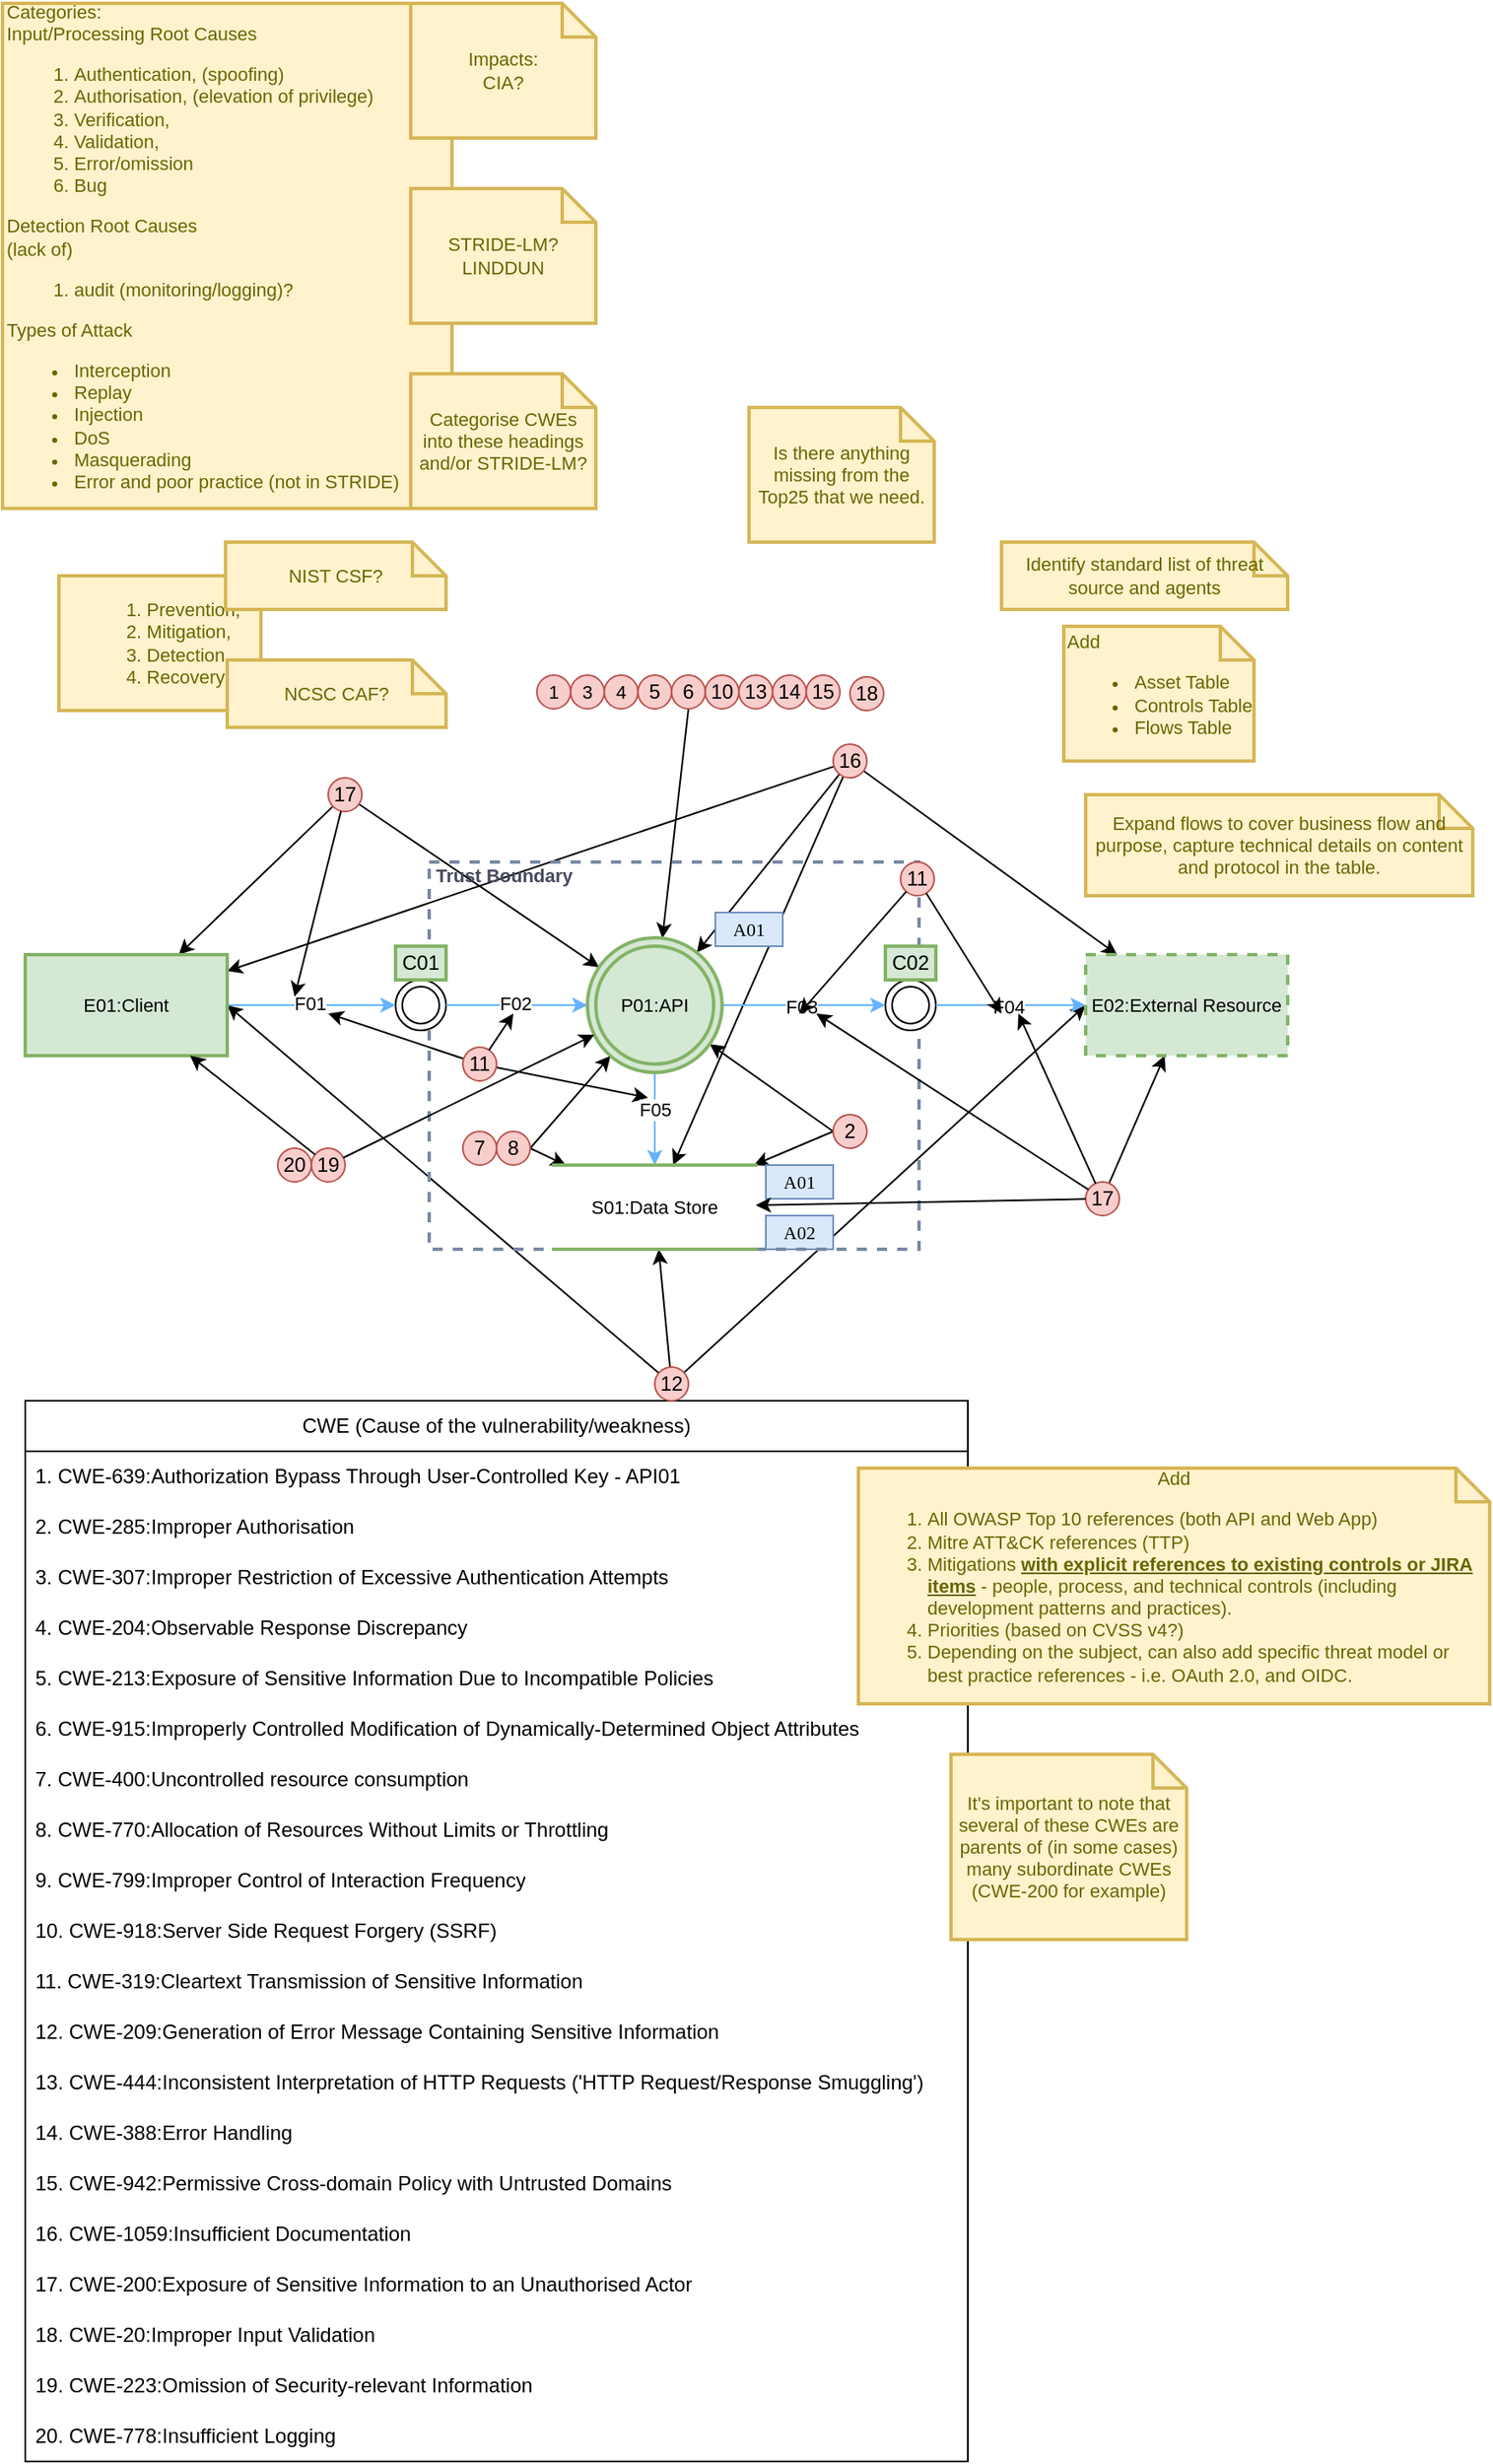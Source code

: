 <mxfile version="22.1.2" type="device">
  <diagram name="Page-1" id="dkiBNy_VU2p00hY21MyY">
    <mxGraphModel dx="989" dy="1795" grid="1" gridSize="10" guides="1" tooltips="1" connect="1" arrows="1" fold="1" page="1" pageScale="1" pageWidth="827" pageHeight="1169" math="0" shadow="0">
      <root>
        <mxCell id="0" />
        <mxCell id="1" style="" parent="0" />
        <mxCell id="ET-E_L0radJHumGL9apl-12" style="edgeStyle=orthogonalEdgeStyle;rounded=0;orthogonalLoop=1;jettySize=auto;html=1;exitX=0.5;exitY=1;exitDx=0;exitDy=0;labelBackgroundColor=none;strokeColor=#788AA3;fontColor=default;fontSize=11;" parent="1" source="ET-E_L0radJHumGL9apl-10" target="ET-E_L0radJHumGL9apl-10" edge="1">
          <mxGeometry relative="1" as="geometry" />
        </mxCell>
        <mxCell id="yTmzzn22rcDXvcjyOprt-15" value="CWE (Cause of the vulnerability/weakness)" style="swimlane;fontStyle=0;childLayout=stackLayout;horizontal=1;startSize=30;horizontalStack=0;resizeParent=1;resizeParentMax=0;resizeLast=0;collapsible=1;marginBottom=0;whiteSpace=wrap;html=1;rounded=0;" vertex="1" parent="1">
          <mxGeometry x="40" y="570" width="560" height="630" as="geometry">
            <mxRectangle x="40" y="570" width="170" height="30" as="alternateBounds" />
          </mxGeometry>
        </mxCell>
        <mxCell id="yTmzzn22rcDXvcjyOprt-16" value="1. CWE-639:Authorization Bypass Through User-Controlled Key - API01" style="text;strokeColor=none;fillColor=none;align=left;verticalAlign=middle;spacingLeft=4;spacingRight=4;overflow=hidden;points=[[0,0.5],[1,0.5]];portConstraint=eastwest;rotatable=0;whiteSpace=wrap;html=1;rounded=0;" vertex="1" parent="yTmzzn22rcDXvcjyOprt-15">
          <mxGeometry y="30" width="560" height="30" as="geometry" />
        </mxCell>
        <mxCell id="yTmzzn22rcDXvcjyOprt-17" value="2. CWE-285:Improper Authorisation" style="text;strokeColor=none;fillColor=none;align=left;verticalAlign=middle;spacingLeft=4;spacingRight=4;overflow=hidden;points=[[0,0.5],[1,0.5]];portConstraint=eastwest;rotatable=0;whiteSpace=wrap;html=1;rounded=0;" vertex="1" parent="yTmzzn22rcDXvcjyOprt-15">
          <mxGeometry y="60" width="560" height="30" as="geometry" />
        </mxCell>
        <mxCell id="yTmzzn22rcDXvcjyOprt-18" value="3. CWE-307:Improper Restriction of Excessive Authentication Attempts" style="text;strokeColor=none;fillColor=none;align=left;verticalAlign=middle;spacingLeft=4;spacingRight=4;overflow=hidden;points=[[0,0.5],[1,0.5]];portConstraint=eastwest;rotatable=0;whiteSpace=wrap;html=1;rounded=0;" vertex="1" parent="yTmzzn22rcDXvcjyOprt-15">
          <mxGeometry y="90" width="560" height="30" as="geometry" />
        </mxCell>
        <mxCell id="yTmzzn22rcDXvcjyOprt-38" value="4. CWE-204:Observable Response Discrepancy" style="text;strokeColor=none;fillColor=none;align=left;verticalAlign=middle;spacingLeft=4;spacingRight=4;overflow=hidden;points=[[0,0.5],[1,0.5]];portConstraint=eastwest;rotatable=0;whiteSpace=wrap;html=1;rounded=0;" vertex="1" parent="yTmzzn22rcDXvcjyOprt-15">
          <mxGeometry y="120" width="560" height="30" as="geometry" />
        </mxCell>
        <mxCell id="yTmzzn22rcDXvcjyOprt-48" value="5. CWE-213:Exposure of Sensitive Information Due to Incompatible Policies" style="text;strokeColor=none;fillColor=none;align=left;verticalAlign=middle;spacingLeft=4;spacingRight=4;overflow=hidden;points=[[0,0.5],[1,0.5]];portConstraint=eastwest;rotatable=0;whiteSpace=wrap;html=1;rounded=0;" vertex="1" parent="yTmzzn22rcDXvcjyOprt-15">
          <mxGeometry y="150" width="560" height="30" as="geometry" />
        </mxCell>
        <mxCell id="yTmzzn22rcDXvcjyOprt-49" value="6. CWE-915:Improperly Controlled Modification of Dynamically-Determined Object Attributes" style="text;strokeColor=none;fillColor=none;align=left;verticalAlign=middle;spacingLeft=4;spacingRight=4;overflow=hidden;points=[[0,0.5],[1,0.5]];portConstraint=eastwest;rotatable=0;whiteSpace=wrap;html=1;rounded=0;" vertex="1" parent="yTmzzn22rcDXvcjyOprt-15">
          <mxGeometry y="180" width="560" height="30" as="geometry" />
        </mxCell>
        <mxCell id="yTmzzn22rcDXvcjyOprt-56" value="7. CWE-400:Uncontrolled resource consumption" style="text;strokeColor=none;fillColor=none;align=left;verticalAlign=middle;spacingLeft=4;spacingRight=4;overflow=hidden;points=[[0,0.5],[1,0.5]];portConstraint=eastwest;rotatable=0;whiteSpace=wrap;html=1;rounded=0;" vertex="1" parent="yTmzzn22rcDXvcjyOprt-15">
          <mxGeometry y="210" width="560" height="30" as="geometry" />
        </mxCell>
        <mxCell id="yTmzzn22rcDXvcjyOprt-58" value="8. CWE-770:Allocation of Resources Without Limits or Throttling" style="text;strokeColor=none;fillColor=none;align=left;verticalAlign=middle;spacingLeft=4;spacingRight=4;overflow=hidden;points=[[0,0.5],[1,0.5]];portConstraint=eastwest;rotatable=0;whiteSpace=wrap;html=1;rounded=0;" vertex="1" parent="yTmzzn22rcDXvcjyOprt-15">
          <mxGeometry y="240" width="560" height="30" as="geometry" />
        </mxCell>
        <mxCell id="yTmzzn22rcDXvcjyOprt-62" value="9. CWE-799:Improper Control of Interaction Frequency" style="text;strokeColor=none;fillColor=none;align=left;verticalAlign=middle;spacingLeft=4;spacingRight=4;overflow=hidden;points=[[0,0.5],[1,0.5]];portConstraint=eastwest;rotatable=0;whiteSpace=wrap;html=1;rounded=0;" vertex="1" parent="yTmzzn22rcDXvcjyOprt-15">
          <mxGeometry y="270" width="560" height="30" as="geometry" />
        </mxCell>
        <mxCell id="yTmzzn22rcDXvcjyOprt-77" value="10. CWE-918:Server Side Request Forgery (SSRF)" style="text;strokeColor=none;fillColor=none;align=left;verticalAlign=middle;spacingLeft=4;spacingRight=4;overflow=hidden;points=[[0,0.5],[1,0.5]];portConstraint=eastwest;rotatable=0;whiteSpace=wrap;html=1;rounded=0;" vertex="1" parent="yTmzzn22rcDXvcjyOprt-15">
          <mxGeometry y="300" width="560" height="30" as="geometry" />
        </mxCell>
        <mxCell id="yTmzzn22rcDXvcjyOprt-91" value="11. CWE-319:Cleartext Transmission of Sensitive Information" style="text;strokeColor=none;fillColor=none;align=left;verticalAlign=middle;spacingLeft=4;spacingRight=4;overflow=hidden;points=[[0,0.5],[1,0.5]];portConstraint=eastwest;rotatable=0;whiteSpace=wrap;html=1;rounded=0;" vertex="1" parent="yTmzzn22rcDXvcjyOprt-15">
          <mxGeometry y="330" width="560" height="30" as="geometry" />
        </mxCell>
        <mxCell id="yTmzzn22rcDXvcjyOprt-94" value="12. CWE-209:Generation of Error Message Containing Sensitive Information" style="text;strokeColor=none;fillColor=none;align=left;verticalAlign=middle;spacingLeft=4;spacingRight=4;overflow=hidden;points=[[0,0.5],[1,0.5]];portConstraint=eastwest;rotatable=0;whiteSpace=wrap;html=1;rounded=0;" vertex="1" parent="yTmzzn22rcDXvcjyOprt-15">
          <mxGeometry y="360" width="560" height="30" as="geometry" />
        </mxCell>
        <mxCell id="yTmzzn22rcDXvcjyOprt-101" value="13. CWE-444:Inconsistent Interpretation of HTTP Requests (&#39;HTTP Request/Response Smuggling&#39;)" style="text;strokeColor=none;fillColor=none;align=left;verticalAlign=middle;spacingLeft=4;spacingRight=4;overflow=hidden;points=[[0,0.5],[1,0.5]];portConstraint=eastwest;rotatable=0;whiteSpace=wrap;html=1;rounded=0;" vertex="1" parent="yTmzzn22rcDXvcjyOprt-15">
          <mxGeometry y="390" width="560" height="30" as="geometry" />
        </mxCell>
        <mxCell id="yTmzzn22rcDXvcjyOprt-103" value="14. CWE-388:Error Handling" style="text;strokeColor=none;fillColor=none;align=left;verticalAlign=middle;spacingLeft=4;spacingRight=4;overflow=hidden;points=[[0,0.5],[1,0.5]];portConstraint=eastwest;rotatable=0;whiteSpace=wrap;html=1;rounded=0;" vertex="1" parent="yTmzzn22rcDXvcjyOprt-15">
          <mxGeometry y="420" width="560" height="30" as="geometry" />
        </mxCell>
        <mxCell id="yTmzzn22rcDXvcjyOprt-104" value="15. CWE-942:Permissive Cross-domain Policy with Untrusted Domains" style="text;strokeColor=none;fillColor=none;align=left;verticalAlign=middle;spacingLeft=4;spacingRight=4;overflow=hidden;points=[[0,0.5],[1,0.5]];portConstraint=eastwest;rotatable=0;whiteSpace=wrap;html=1;rounded=0;" vertex="1" parent="yTmzzn22rcDXvcjyOprt-15">
          <mxGeometry y="450" width="560" height="30" as="geometry" />
        </mxCell>
        <mxCell id="yTmzzn22rcDXvcjyOprt-107" value="16. CWE-1059:Insufficient Documentation" style="text;strokeColor=none;fillColor=none;align=left;verticalAlign=middle;spacingLeft=4;spacingRight=4;overflow=hidden;points=[[0,0.5],[1,0.5]];portConstraint=eastwest;rotatable=0;whiteSpace=wrap;html=1;rounded=0;" vertex="1" parent="yTmzzn22rcDXvcjyOprt-15">
          <mxGeometry y="480" width="560" height="30" as="geometry" />
        </mxCell>
        <mxCell id="yTmzzn22rcDXvcjyOprt-120" value="17. CWE-200:Exposure of Sensitive Information to an Unauthorised Actor" style="text;strokeColor=none;fillColor=none;align=left;verticalAlign=middle;spacingLeft=4;spacingRight=4;overflow=hidden;points=[[0,0.5],[1,0.5]];portConstraint=eastwest;rotatable=0;whiteSpace=wrap;html=1;rounded=0;" vertex="1" parent="yTmzzn22rcDXvcjyOprt-15">
          <mxGeometry y="510" width="560" height="30" as="geometry" />
        </mxCell>
        <mxCell id="yTmzzn22rcDXvcjyOprt-153" value="18. CWE-20:Improper Input Validation" style="text;strokeColor=none;fillColor=none;align=left;verticalAlign=middle;spacingLeft=4;spacingRight=4;overflow=hidden;points=[[0,0.5],[1,0.5]];portConstraint=eastwest;rotatable=0;whiteSpace=wrap;html=1;rounded=0;" vertex="1" parent="yTmzzn22rcDXvcjyOprt-15">
          <mxGeometry y="540" width="560" height="30" as="geometry" />
        </mxCell>
        <mxCell id="yTmzzn22rcDXvcjyOprt-155" value="19. CWE-223:Omission of Security-relevant Information" style="text;strokeColor=none;fillColor=none;align=left;verticalAlign=middle;spacingLeft=4;spacingRight=4;overflow=hidden;points=[[0,0.5],[1,0.5]];portConstraint=eastwest;rotatable=0;whiteSpace=wrap;html=1;rounded=0;" vertex="1" parent="yTmzzn22rcDXvcjyOprt-15">
          <mxGeometry y="570" width="560" height="30" as="geometry" />
        </mxCell>
        <mxCell id="yTmzzn22rcDXvcjyOprt-157" value="20. CWE-778:Insufficient Logging" style="text;strokeColor=none;fillColor=none;align=left;verticalAlign=middle;spacingLeft=4;spacingRight=4;overflow=hidden;points=[[0,0.5],[1,0.5]];portConstraint=eastwest;rotatable=0;whiteSpace=wrap;html=1;rounded=0;" vertex="1" parent="yTmzzn22rcDXvcjyOprt-15">
          <mxGeometry y="600" width="560" height="30" as="geometry" />
        </mxCell>
        <mxCell id="yTmzzn22rcDXvcjyOprt-44" value="Categories:&lt;br style=&quot;font-size: 11px;&quot;&gt;&lt;span style=&quot;background-color: initial; font-size: 11px;&quot;&gt;Input/Processing Root Causes&lt;/span&gt;&lt;br style=&quot;font-size: 11px;&quot;&gt;&lt;ol style=&quot;font-size: 11px;&quot;&gt;&lt;li style=&quot;font-size: 11px;&quot;&gt;Authentication, (spoofing)&lt;/li&gt;&lt;li style=&quot;font-size: 11px;&quot;&gt;Authorisation, (elevation of privilege)&lt;/li&gt;&lt;li style=&quot;font-size: 11px;&quot;&gt;Verification,&amp;nbsp;&lt;/li&gt;&lt;li style=&quot;font-size: 11px;&quot;&gt;Validation,&lt;/li&gt;&lt;li style=&quot;font-size: 11px;&quot;&gt;Error/omission&lt;/li&gt;&lt;li style=&quot;font-size: 11px;&quot;&gt;Bug&lt;/li&gt;&lt;/ol&gt;&lt;div style=&quot;font-size: 11px;&quot;&gt;Detection Root Causes&amp;nbsp;&lt;/div&gt;(lack of)&lt;ol style=&quot;font-size: 11px;&quot;&gt;&lt;li style=&quot;font-size: 11px;&quot;&gt;audit (monitoring/logging)?&lt;/li&gt;&lt;/ol&gt;&lt;div&gt;Types of Attack&lt;/div&gt;&lt;div style=&quot;font-size: 11px;&quot;&gt;&lt;ul style=&quot;font-size: 11px;&quot;&gt;&lt;li style=&quot;font-size: 11px;&quot;&gt;Interception&lt;/li&gt;&lt;li style=&quot;font-size: 11px;&quot;&gt;Replay&lt;/li&gt;&lt;li style=&quot;font-size: 11px;&quot;&gt;Injection&lt;/li&gt;&lt;li style=&quot;font-size: 11px;&quot;&gt;DoS&lt;/li&gt;&lt;li style=&quot;font-size: 11px;&quot;&gt;Masquerading&lt;/li&gt;&lt;li style=&quot;font-size: 11px;&quot;&gt;Error and poor practice (not in STRIDE)&lt;/li&gt;&lt;/ul&gt;&lt;/div&gt;" style="shape=note;strokeWidth=2;fontSize=11;size=20;whiteSpace=wrap;html=1;fillColor=#fff2cc;strokeColor=#d6b656;fontColor=#666600;align=left;" vertex="1" parent="1">
          <mxGeometry x="26.5" y="-260" width="267" height="300" as="geometry" />
        </mxCell>
        <mxCell id="yTmzzn22rcDXvcjyOprt-45" value="STRIDE-LM?&lt;br style=&quot;font-size: 11px;&quot;&gt;LINDDUN" style="shape=note;strokeWidth=2;fontSize=11;size=20;whiteSpace=wrap;html=1;fillColor=#fff2cc;strokeColor=#d6b656;fontColor=#666600;" vertex="1" parent="1">
          <mxGeometry x="269" y="-150" width="110.0" height="80" as="geometry" />
        </mxCell>
        <mxCell id="yTmzzn22rcDXvcjyOprt-46" value="&lt;div style=&quot;text-align: left; font-size: 11px;&quot;&gt;&lt;ol style=&quot;font-size: 11px;&quot;&gt;&lt;li style=&quot;font-size: 11px;&quot;&gt;&lt;span style=&quot;background-color: initial; font-size: 11px;&quot;&gt;Prevention,&lt;/span&gt;&lt;/li&gt;&lt;li style=&quot;font-size: 11px;&quot;&gt;&lt;span style=&quot;background-color: initial; font-size: 11px;&quot;&gt;Mitigation,&lt;/span&gt;&lt;/li&gt;&lt;li style=&quot;font-size: 11px;&quot;&gt;&lt;span style=&quot;background-color: initial; font-size: 11px;&quot;&gt;Detection,&lt;/span&gt;&lt;/li&gt;&lt;li style=&quot;font-size: 11px;&quot;&gt;&lt;span style=&quot;background-color: initial; font-size: 11px;&quot;&gt;Recovery&lt;/span&gt;&lt;/li&gt;&lt;/ol&gt;&lt;/div&gt;" style="shape=note;strokeWidth=2;fontSize=11;size=20;whiteSpace=wrap;html=1;fillColor=#fff2cc;strokeColor=#d6b656;fontColor=#666600;" vertex="1" parent="1">
          <mxGeometry x="60" y="80" width="120" height="80" as="geometry" />
        </mxCell>
        <mxCell id="yTmzzn22rcDXvcjyOprt-47" value="Impacts:&lt;br style=&quot;font-size: 11px;&quot;&gt;CIA?" style="shape=note;strokeWidth=2;fontSize=11;size=20;whiteSpace=wrap;html=1;fillColor=#fff2cc;strokeColor=#d6b656;fontColor=#666600;" vertex="1" parent="1">
          <mxGeometry x="269" y="-260" width="110.0" height="80" as="geometry" />
        </mxCell>
        <mxCell id="yTmzzn22rcDXvcjyOprt-53" value="" style="orthogonalLoop=1;jettySize=auto;html=1;exitX=0.5;exitY=1;exitDx=0;exitDy=0;" edge="1" parent="1" source="yTmzzn22rcDXvcjyOprt-52" target="ET-E_L0radJHumGL9apl-4">
          <mxGeometry relative="1" as="geometry">
            <mxPoint x="370" y="100" as="sourcePoint" />
            <mxPoint x="412" y="301" as="targetPoint" />
          </mxGeometry>
        </mxCell>
        <mxCell id="yTmzzn22rcDXvcjyOprt-55" value="" style="orthogonalLoop=1;jettySize=auto;html=1;exitX=1;exitY=0.5;exitDx=0;exitDy=0;" edge="1" parent="1" source="yTmzzn22rcDXvcjyOprt-54" target="ET-E_L0radJHumGL9apl-4">
          <mxGeometry relative="1" as="geometry">
            <mxPoint x="91" y="430" as="sourcePoint" />
            <mxPoint x="168" y="680" as="targetPoint" />
          </mxGeometry>
        </mxCell>
        <mxCell id="yTmzzn22rcDXvcjyOprt-57" value="" style="orthogonalLoop=1;jettySize=auto;html=1;exitX=1;exitY=0.5;exitDx=0;exitDy=0;" edge="1" parent="1" source="yTmzzn22rcDXvcjyOprt-54" target="ET-E_L0radJHumGL9apl-10">
          <mxGeometry relative="1" as="geometry">
            <mxPoint x="180" y="480" as="sourcePoint" />
            <mxPoint x="385" y="360" as="targetPoint" />
          </mxGeometry>
        </mxCell>
        <mxCell id="yTmzzn22rcDXvcjyOprt-63" value="" style="orthogonalLoop=1;jettySize=auto;html=1;exitX=0;exitY=0.5;exitDx=0;exitDy=0;" edge="1" parent="1" source="yTmzzn22rcDXvcjyOprt-30" target="ET-E_L0radJHumGL9apl-4">
          <mxGeometry relative="1" as="geometry">
            <mxPoint x="640" y="430" as="sourcePoint" />
            <mxPoint x="418" y="300" as="targetPoint" />
          </mxGeometry>
        </mxCell>
        <mxCell id="yTmzzn22rcDXvcjyOprt-64" value="" style="orthogonalLoop=1;jettySize=auto;html=1;exitX=0;exitY=0.5;exitDx=0;exitDy=0;" edge="1" parent="1" source="yTmzzn22rcDXvcjyOprt-30" target="ET-E_L0radJHumGL9apl-10">
          <mxGeometry relative="1" as="geometry">
            <mxPoint x="640" y="430" as="sourcePoint" />
            <mxPoint x="428" y="310" as="targetPoint" />
          </mxGeometry>
        </mxCell>
        <mxCell id="yTmzzn22rcDXvcjyOprt-83" value="Add&lt;br style=&quot;font-size: 11px;&quot;&gt;&lt;ol style=&quot;font-size: 11px;&quot;&gt;&lt;li style=&quot;text-align: left; font-size: 11px;&quot;&gt;All OWASP Top 10 references (both API and Web App)&lt;/li&gt;&lt;li style=&quot;text-align: left; font-size: 11px;&quot;&gt;Mitre ATT&amp;amp;CK references (TTP)&lt;/li&gt;&lt;li style=&quot;text-align: left; font-size: 11px;&quot;&gt;Mitigations &lt;b style=&quot;font-size: 11px;&quot;&gt;&lt;u style=&quot;font-size: 11px;&quot;&gt;with explicit references to existing controls or JIRA items&lt;/u&gt;&lt;/b&gt;&amp;nbsp;- people, process, and technical controls (including development patterns and practices).&lt;/li&gt;&lt;li style=&quot;text-align: left; font-size: 11px;&quot;&gt;Priorities (based on CVSS v4?)&lt;/li&gt;&lt;li style=&quot;text-align: left; font-size: 11px;&quot;&gt;Depending on the subject, can also add specific threat model or best practice references - i.e. OAuth 2.0, and OIDC.&lt;/li&gt;&lt;/ol&gt;" style="shape=note;strokeWidth=2;fontSize=11;size=20;whiteSpace=wrap;html=1;fillColor=#fff2cc;strokeColor=#d6b656;fontColor=#666600;" vertex="1" parent="1">
          <mxGeometry x="535" y="610" width="375" height="140" as="geometry" />
        </mxCell>
        <mxCell id="yTmzzn22rcDXvcjyOprt-84" value="NIST CSF?" style="shape=note;strokeWidth=2;fontSize=11;size=20;whiteSpace=wrap;html=1;fillColor=#fff2cc;strokeColor=#d6b656;fontColor=#666600;" vertex="1" parent="1">
          <mxGeometry x="159" y="60" width="131" height="40" as="geometry" />
        </mxCell>
        <mxCell id="yTmzzn22rcDXvcjyOprt-85" value="NCSC CAF?" style="shape=note;strokeWidth=2;fontSize=11;size=20;whiteSpace=wrap;html=1;fillColor=#fff2cc;strokeColor=#d6b656;fontColor=#666600;" vertex="1" parent="1">
          <mxGeometry x="160" y="130" width="130" height="40" as="geometry" />
        </mxCell>
        <mxCell id="yTmzzn22rcDXvcjyOprt-87" value="Identify standard list of threat source and agents" style="shape=note;strokeWidth=2;fontSize=11;size=20;whiteSpace=wrap;html=1;fillColor=#fff2cc;strokeColor=#d6b656;fontColor=#666600;" vertex="1" parent="1">
          <mxGeometry x="620" y="60" width="170" height="40" as="geometry" />
        </mxCell>
        <mxCell id="yTmzzn22rcDXvcjyOprt-89" value="" style="orthogonalLoop=1;jettySize=auto;html=1;" edge="1" parent="1" source="yTmzzn22rcDXvcjyOprt-88">
          <mxGeometry relative="1" as="geometry">
            <mxPoint x="410" y="100" as="sourcePoint" />
            <mxPoint x="220" y="340" as="targetPoint" />
          </mxGeometry>
        </mxCell>
        <mxCell id="yTmzzn22rcDXvcjyOprt-92" value="" style="orthogonalLoop=1;jettySize=auto;html=1;" edge="1" parent="1" source="yTmzzn22rcDXvcjyOprt-88">
          <mxGeometry relative="1" as="geometry">
            <mxPoint x="250" y="220" as="sourcePoint" />
            <mxPoint x="410" y="390" as="targetPoint" />
          </mxGeometry>
        </mxCell>
        <mxCell id="yTmzzn22rcDXvcjyOprt-95" value="" style="orthogonalLoop=1;jettySize=auto;html=1;entryX=1;entryY=0.5;entryDx=0;entryDy=0;" edge="1" parent="1" source="yTmzzn22rcDXvcjyOprt-93" target="ET-E_L0radJHumGL9apl-6">
          <mxGeometry relative="1" as="geometry">
            <mxPoint x="225" y="510" as="sourcePoint" />
            <mxPoint x="210" y="340" as="targetPoint" />
          </mxGeometry>
        </mxCell>
        <mxCell id="yTmzzn22rcDXvcjyOprt-97" value="" style="orthogonalLoop=1;jettySize=auto;html=1;entryX=0;entryY=0.5;entryDx=0;entryDy=0;" edge="1" parent="1" source="yTmzzn22rcDXvcjyOprt-93" target="ET-E_L0radJHumGL9apl-7">
          <mxGeometry relative="1" as="geometry">
            <mxPoint x="225" y="510" as="sourcePoint" />
            <mxPoint x="540" y="180" as="targetPoint" />
          </mxGeometry>
        </mxCell>
        <mxCell id="yTmzzn22rcDXvcjyOprt-100" value="" style="orthogonalLoop=1;jettySize=auto;html=1;" edge="1" parent="1" source="yTmzzn22rcDXvcjyOprt-93" target="ET-E_L0radJHumGL9apl-10">
          <mxGeometry relative="1" as="geometry">
            <mxPoint x="232.929" y="412.929" as="sourcePoint" />
            <mxPoint x="180" y="350" as="targetPoint" />
          </mxGeometry>
        </mxCell>
        <mxCell id="yTmzzn22rcDXvcjyOprt-109" value="" style="orthogonalLoop=1;jettySize=auto;html=1;" edge="1" parent="1" source="yTmzzn22rcDXvcjyOprt-108" target="ET-E_L0radJHumGL9apl-4">
          <mxGeometry relative="1" as="geometry">
            <mxPoint x="500" y="240" as="sourcePoint" />
            <mxPoint x="426" y="300" as="targetPoint" />
          </mxGeometry>
        </mxCell>
        <mxCell id="yTmzzn22rcDXvcjyOprt-111" value="" style="orthogonalLoop=1;jettySize=auto;html=1;" edge="1" parent="1" source="yTmzzn22rcDXvcjyOprt-108" target="ET-E_L0radJHumGL9apl-10">
          <mxGeometry relative="1" as="geometry">
            <mxPoint x="504" y="218" as="sourcePoint" />
            <mxPoint x="443" y="307" as="targetPoint" />
          </mxGeometry>
        </mxCell>
        <mxCell id="yTmzzn22rcDXvcjyOprt-112" value="" style="orthogonalLoop=1;jettySize=auto;html=1;" edge="1" parent="1" source="yTmzzn22rcDXvcjyOprt-108" target="ET-E_L0radJHumGL9apl-6">
          <mxGeometry relative="1" as="geometry">
            <mxPoint x="610" y="200" as="sourcePoint" />
            <mxPoint x="453" y="317" as="targetPoint" />
          </mxGeometry>
        </mxCell>
        <mxCell id="yTmzzn22rcDXvcjyOprt-113" value="" style="orthogonalLoop=1;jettySize=auto;html=1;" edge="1" parent="1" source="yTmzzn22rcDXvcjyOprt-108" target="ET-E_L0radJHumGL9apl-7">
          <mxGeometry relative="1" as="geometry">
            <mxPoint x="524" y="238" as="sourcePoint" />
            <mxPoint x="463" y="327" as="targetPoint" />
          </mxGeometry>
        </mxCell>
        <mxCell id="yTmzzn22rcDXvcjyOprt-114" value="&lt;div style=&quot;font-size: 11px;&quot;&gt;&lt;span style=&quot;background-color: initial; font-size: 11px;&quot;&gt;Add&lt;/span&gt;&lt;/div&gt;&lt;div style=&quot;font-size: 11px;&quot;&gt;&lt;ul style=&quot;font-size: 11px;&quot;&gt;&lt;li style=&quot;font-size: 11px;&quot;&gt;&lt;span style=&quot;background-color: initial; font-size: 11px;&quot;&gt;Asset Table&lt;/span&gt;&lt;/li&gt;&lt;li style=&quot;font-size: 11px;&quot;&gt;&lt;span style=&quot;background-color: initial; font-size: 11px;&quot;&gt;Controls Table&lt;/span&gt;&lt;/li&gt;&lt;li style=&quot;font-size: 11px;&quot;&gt;&lt;span style=&quot;background-color: initial; font-size: 11px;&quot;&gt;Flows Table&lt;/span&gt;&lt;/li&gt;&lt;/ul&gt;&lt;/div&gt;" style="shape=note;strokeWidth=2;fontSize=11;size=20;whiteSpace=wrap;html=1;fillColor=#fff2cc;strokeColor=#d6b656;fontColor=#666600;align=left;" vertex="1" parent="1">
          <mxGeometry x="657" y="110" width="113" height="80" as="geometry" />
        </mxCell>
        <mxCell id="yTmzzn22rcDXvcjyOprt-115" value="Categorise CWEs into these headings and/or STRIDE-LM?" style="shape=note;strokeWidth=2;fontSize=11;size=20;whiteSpace=wrap;html=1;fillColor=#fff2cc;strokeColor=#d6b656;fontColor=#666600;" vertex="1" parent="1">
          <mxGeometry x="269" y="-40" width="110.0" height="80" as="geometry" />
        </mxCell>
        <mxCell id="yTmzzn22rcDXvcjyOprt-142" value="" style="orthogonalLoop=1;jettySize=auto;html=1;" edge="1" parent="1" source="yTmzzn22rcDXvcjyOprt-121" target="ET-E_L0radJHumGL9apl-4">
          <mxGeometry relative="1" as="geometry">
            <mxPoint x="110" y="240" as="sourcePoint" />
            <mxPoint x="240" y="260" as="targetPoint" />
          </mxGeometry>
        </mxCell>
        <object label="Assets" id="yTmzzn22rcDXvcjyOprt-116">
          <mxCell parent="0" />
        </object>
        <mxCell id="yTmzzn22rcDXvcjyOprt-2" value="A01" style="text;html=1;align=center;verticalAlign=middle;whiteSpace=wrap;overflow=hidden;fontSize=11;fontFamily=Architects Daughter;rounded=0;labelBackgroundColor=none;fillColor=#dae8fc;strokeColor=#6c8ebf;" vertex="1" parent="yTmzzn22rcDXvcjyOprt-116">
          <mxGeometry x="450" y="280" width="40" height="20" as="geometry" />
        </mxCell>
        <mxCell id="yTmzzn22rcDXvcjyOprt-7" value="A01" style="text;html=1;align=center;verticalAlign=middle;whiteSpace=wrap;overflow=hidden;fontSize=11;fontFamily=Architects Daughter;rounded=0;labelBackgroundColor=none;fillColor=#dae8fc;strokeColor=#6c8ebf;" vertex="1" parent="yTmzzn22rcDXvcjyOprt-116">
          <mxGeometry x="480" y="430" width="40" height="20" as="geometry" />
        </mxCell>
        <mxCell id="yTmzzn22rcDXvcjyOprt-8" value="A02" style="text;html=1;align=center;verticalAlign=middle;whiteSpace=wrap;overflow=hidden;fontSize=11;fontFamily=Architects Daughter;rounded=0;labelBackgroundColor=none;fillColor=#dae8fc;strokeColor=#6c8ebf;" vertex="1" parent="yTmzzn22rcDXvcjyOprt-116">
          <mxGeometry x="480" y="460" width="40" height="20" as="geometry" />
        </mxCell>
        <mxCell id="yTmzzn22rcDXvcjyOprt-117" value="Controls" style="" parent="0" />
        <mxCell id="ET-E_L0radJHumGL9apl-5" value="Trust Boundary" style="html=1;fontColor=#46495D;fontStyle=1;align=left;verticalAlign=top;spacing=0;labelBorderColor=none;fillColor=none;dashed=1;strokeWidth=2;strokeColor=#788AA3;spacingLeft=4;spacingTop=-3;rounded=0;labelBackgroundColor=none;fontSize=11;" parent="yTmzzn22rcDXvcjyOprt-117" vertex="1">
          <mxGeometry x="280" y="250" width="291" height="230" as="geometry" />
        </mxCell>
        <mxCell id="yTmzzn22rcDXvcjyOprt-127" value="" style="ellipse;shape=doubleEllipse;whiteSpace=wrap;html=1;aspect=fixed;" vertex="1" parent="yTmzzn22rcDXvcjyOprt-117">
          <mxGeometry x="260" y="320" width="30" height="30" as="geometry" />
        </mxCell>
        <mxCell id="yTmzzn22rcDXvcjyOprt-130" value="C01" style="text;html=1;strokeColor=#82b366;fillColor=#d5e8d4;align=center;verticalAlign=middle;whiteSpace=wrap;overflow=hidden;strokeWidth=2;" vertex="1" parent="yTmzzn22rcDXvcjyOprt-117">
          <mxGeometry x="260" y="300" width="30" height="20" as="geometry" />
        </mxCell>
        <mxCell id="yTmzzn22rcDXvcjyOprt-128" value="" style="ellipse;shape=doubleEllipse;whiteSpace=wrap;html=1;aspect=fixed;" vertex="1" parent="yTmzzn22rcDXvcjyOprt-117">
          <mxGeometry x="551" y="320" width="30" height="30" as="geometry" />
        </mxCell>
        <mxCell id="yTmzzn22rcDXvcjyOprt-131" value="C02" style="text;html=1;strokeColor=#82b366;fillColor=#d5e8d4;align=center;verticalAlign=middle;whiteSpace=wrap;overflow=hidden;strokeWidth=2;" vertex="1" parent="yTmzzn22rcDXvcjyOprt-117">
          <mxGeometry x="551" y="300" width="30" height="20" as="geometry" />
        </mxCell>
        <mxCell id="yTmzzn22rcDXvcjyOprt-119" value="Threats" parent="0" />
        <mxCell id="yTmzzn22rcDXvcjyOprt-27" value="1" style="ellipse;whiteSpace=wrap;html=1;aspect=fixed;fillColor=#f8cecc;strokeColor=#b85450;fontSize=11;" vertex="1" parent="yTmzzn22rcDXvcjyOprt-119">
          <mxGeometry x="344" y="139" width="20" height="20" as="geometry" />
        </mxCell>
        <mxCell id="yTmzzn22rcDXvcjyOprt-33" value="3" style="ellipse;whiteSpace=wrap;html=1;aspect=fixed;fillColor=#f8cecc;strokeColor=#b85450;fontSize=11;" vertex="1" parent="yTmzzn22rcDXvcjyOprt-119">
          <mxGeometry x="364" y="139" width="20" height="20" as="geometry" />
        </mxCell>
        <mxCell id="yTmzzn22rcDXvcjyOprt-37" value="4" style="ellipse;whiteSpace=wrap;html=1;aspect=fixed;fillColor=#f8cecc;strokeColor=#b85450;fontSize=11;" vertex="1" parent="yTmzzn22rcDXvcjyOprt-119">
          <mxGeometry x="384" y="139" width="20" height="20" as="geometry" />
        </mxCell>
        <mxCell id="yTmzzn22rcDXvcjyOprt-51" value="5" style="ellipse;whiteSpace=wrap;html=1;aspect=fixed;fillColor=#f8cecc;strokeColor=#b85450;" vertex="1" parent="yTmzzn22rcDXvcjyOprt-119">
          <mxGeometry x="404" y="139" width="20" height="20" as="geometry" />
        </mxCell>
        <mxCell id="yTmzzn22rcDXvcjyOprt-52" value="6" style="ellipse;whiteSpace=wrap;html=1;aspect=fixed;fillColor=#f8cecc;strokeColor=#b85450;" vertex="1" parent="yTmzzn22rcDXvcjyOprt-119">
          <mxGeometry x="424" y="139" width="20" height="20" as="geometry" />
        </mxCell>
        <mxCell id="yTmzzn22rcDXvcjyOprt-78" value="10" style="ellipse;whiteSpace=wrap;html=1;aspect=fixed;fillColor=#f8cecc;strokeColor=#b85450;" vertex="1" parent="yTmzzn22rcDXvcjyOprt-119">
          <mxGeometry x="444" y="139" width="20" height="20" as="geometry" />
        </mxCell>
        <mxCell id="yTmzzn22rcDXvcjyOprt-102" value="13" style="ellipse;whiteSpace=wrap;html=1;aspect=fixed;fillColor=#f8cecc;strokeColor=#b85450;" vertex="1" parent="yTmzzn22rcDXvcjyOprt-119">
          <mxGeometry x="464" y="139" width="20" height="20" as="geometry" />
        </mxCell>
        <mxCell id="yTmzzn22rcDXvcjyOprt-105" value="14" style="ellipse;whiteSpace=wrap;html=1;aspect=fixed;fillColor=#f8cecc;strokeColor=#b85450;" vertex="1" parent="yTmzzn22rcDXvcjyOprt-119">
          <mxGeometry x="484" y="139" width="20" height="20" as="geometry" />
        </mxCell>
        <mxCell id="yTmzzn22rcDXvcjyOprt-106" value="15" style="ellipse;whiteSpace=wrap;html=1;aspect=fixed;fillColor=#f8cecc;strokeColor=#b85450;" vertex="1" parent="yTmzzn22rcDXvcjyOprt-119">
          <mxGeometry x="504" y="139" width="20" height="20" as="geometry" />
        </mxCell>
        <mxCell id="yTmzzn22rcDXvcjyOprt-108" value="16" style="ellipse;whiteSpace=wrap;html=1;aspect=fixed;fillColor=#f8cecc;strokeColor=#b85450;" vertex="1" parent="yTmzzn22rcDXvcjyOprt-119">
          <mxGeometry x="520" y="180" width="20" height="20" as="geometry" />
        </mxCell>
        <mxCell id="yTmzzn22rcDXvcjyOprt-30" value="2" style="ellipse;whiteSpace=wrap;html=1;aspect=fixed;fillColor=#f8cecc;strokeColor=#b85450;" vertex="1" parent="yTmzzn22rcDXvcjyOprt-119">
          <mxGeometry x="520" y="400" width="20" height="20" as="geometry" />
        </mxCell>
        <mxCell id="yTmzzn22rcDXvcjyOprt-93" value="12" style="ellipse;whiteSpace=wrap;html=1;aspect=fixed;fillColor=#f8cecc;strokeColor=#b85450;" vertex="1" parent="yTmzzn22rcDXvcjyOprt-119">
          <mxGeometry x="414" y="550" width="20" height="20" as="geometry" />
        </mxCell>
        <mxCell id="yTmzzn22rcDXvcjyOprt-54" value="8" style="ellipse;whiteSpace=wrap;html=1;aspect=fixed;fillColor=#f8cecc;strokeColor=#b85450;" vertex="1" parent="yTmzzn22rcDXvcjyOprt-119">
          <mxGeometry x="320" y="410" width="20" height="20" as="geometry" />
        </mxCell>
        <mxCell id="yTmzzn22rcDXvcjyOprt-59" value="7" style="ellipse;whiteSpace=wrap;html=1;aspect=fixed;fillColor=#f8cecc;strokeColor=#b85450;" vertex="1" parent="yTmzzn22rcDXvcjyOprt-119">
          <mxGeometry x="300" y="410" width="20" height="20" as="geometry" />
        </mxCell>
        <mxCell id="yTmzzn22rcDXvcjyOprt-122" value="" style="orthogonalLoop=1;jettySize=auto;html=1;" edge="1" parent="yTmzzn22rcDXvcjyOprt-119" source="yTmzzn22rcDXvcjyOprt-121" target="ET-E_L0radJHumGL9apl-6">
          <mxGeometry relative="1" as="geometry" />
        </mxCell>
        <mxCell id="yTmzzn22rcDXvcjyOprt-121" value="17" style="ellipse;whiteSpace=wrap;html=1;aspect=fixed;fillColor=#f8cecc;strokeColor=#b85450;" vertex="1" parent="yTmzzn22rcDXvcjyOprt-119">
          <mxGeometry x="220" y="200" width="20" height="20" as="geometry" />
        </mxCell>
        <mxCell id="yTmzzn22rcDXvcjyOprt-124" value="" style="orthogonalLoop=1;jettySize=auto;html=1;" edge="1" parent="yTmzzn22rcDXvcjyOprt-119" source="yTmzzn22rcDXvcjyOprt-123" target="ET-E_L0radJHumGL9apl-7">
          <mxGeometry relative="1" as="geometry" />
        </mxCell>
        <mxCell id="yTmzzn22rcDXvcjyOprt-123" value="17" style="ellipse;whiteSpace=wrap;html=1;aspect=fixed;fillColor=#f8cecc;strokeColor=#b85450;" vertex="1" parent="yTmzzn22rcDXvcjyOprt-119">
          <mxGeometry x="670" y="440" width="20" height="20" as="geometry" />
        </mxCell>
        <mxCell id="yTmzzn22rcDXvcjyOprt-150" value="11" style="ellipse;whiteSpace=wrap;html=1;aspect=fixed;fillColor=#f8cecc;strokeColor=#b85450;container=0;" vertex="1" parent="yTmzzn22rcDXvcjyOprt-119">
          <mxGeometry x="560" y="250" width="20" height="20" as="geometry" />
        </mxCell>
        <mxCell id="yTmzzn22rcDXvcjyOprt-88" value="11" style="ellipse;whiteSpace=wrap;html=1;aspect=fixed;fillColor=#f8cecc;strokeColor=#b85450;container=0;" vertex="1" parent="yTmzzn22rcDXvcjyOprt-119">
          <mxGeometry x="300" y="360" width="20" height="20" as="geometry" />
        </mxCell>
        <mxCell id="yTmzzn22rcDXvcjyOprt-154" value="18" style="ellipse;whiteSpace=wrap;html=1;aspect=fixed;fillColor=#f8cecc;strokeColor=#b85450;" vertex="1" parent="yTmzzn22rcDXvcjyOprt-119">
          <mxGeometry x="530" y="140" width="20" height="20" as="geometry" />
        </mxCell>
        <mxCell id="yTmzzn22rcDXvcjyOprt-156" value="19" style="ellipse;whiteSpace=wrap;html=1;aspect=fixed;fillColor=#f8cecc;strokeColor=#b85450;" vertex="1" parent="yTmzzn22rcDXvcjyOprt-119">
          <mxGeometry x="210" y="420" width="20" height="20" as="geometry" />
        </mxCell>
        <mxCell id="yTmzzn22rcDXvcjyOprt-126" value="Flows" style="" parent="0" />
        <mxCell id="yTmzzn22rcDXvcjyOprt-3" value="" style="rounded=0;orthogonalLoop=1;jettySize=auto;html=1;labelBackgroundColor=none;strokeColor=#66B2FF;fontColor=default;fontSize=11;fillColor=#dae8fc;" edge="1" parent="yTmzzn22rcDXvcjyOprt-126" source="ET-E_L0radJHumGL9apl-6" target="yTmzzn22rcDXvcjyOprt-127">
          <mxGeometry relative="1" as="geometry">
            <mxPoint x="160" y="330" as="sourcePoint" />
            <mxPoint x="230" y="310" as="targetPoint" />
          </mxGeometry>
        </mxCell>
        <mxCell id="yTmzzn22rcDXvcjyOprt-22" value="F01" style="edgeLabel;html=1;align=center;verticalAlign=middle;resizable=0;points=[];rounded=0;" vertex="1" connectable="0" parent="yTmzzn22rcDXvcjyOprt-3">
          <mxGeometry x="-0.025" y="1" relative="1" as="geometry">
            <mxPoint as="offset" />
          </mxGeometry>
        </mxCell>
        <mxCell id="ET-E_L0radJHumGL9apl-11" value="" style="rounded=0;orthogonalLoop=1;jettySize=auto;html=1;labelBackgroundColor=none;strokeColor=#66B2FF;fontColor=default;fontSize=11;fillColor=#dae8fc;" parent="yTmzzn22rcDXvcjyOprt-126" source="ET-E_L0radJHumGL9apl-4" target="ET-E_L0radJHumGL9apl-10" edge="1">
          <mxGeometry relative="1" as="geometry" />
        </mxCell>
        <mxCell id="yTmzzn22rcDXvcjyOprt-23" value="F05" style="edgeLabel;html=1;align=center;verticalAlign=middle;resizable=0;points=[];" vertex="1" connectable="0" parent="ET-E_L0radJHumGL9apl-11">
          <mxGeometry x="-0.2" relative="1" as="geometry">
            <mxPoint as="offset" />
          </mxGeometry>
        </mxCell>
        <mxCell id="yTmzzn22rcDXvcjyOprt-5" value="" style="rounded=0;orthogonalLoop=1;jettySize=auto;html=1;labelBackgroundColor=none;strokeColor=#66B2FF;fontColor=default;fontSize=11;fillColor=#dae8fc;" edge="1" parent="yTmzzn22rcDXvcjyOprt-126" source="ET-E_L0radJHumGL9apl-4" target="yTmzzn22rcDXvcjyOprt-128">
          <mxGeometry relative="1" as="geometry">
            <mxPoint x="450" y="330" as="sourcePoint" />
            <mxPoint x="540" y="330" as="targetPoint" />
          </mxGeometry>
        </mxCell>
        <mxCell id="yTmzzn22rcDXvcjyOprt-25" value="F03" style="edgeLabel;html=1;align=center;verticalAlign=middle;resizable=0;points=[];" vertex="1" connectable="0" parent="yTmzzn22rcDXvcjyOprt-5">
          <mxGeometry x="-0.044" y="-1" relative="1" as="geometry">
            <mxPoint as="offset" />
          </mxGeometry>
        </mxCell>
        <mxCell id="yTmzzn22rcDXvcjyOprt-134" value="Expand flows to cover business flow and purpose, capture technical details on content and protocol in the table." style="shape=note;strokeWidth=2;fontSize=11;size=20;whiteSpace=wrap;html=1;fillColor=#fff2cc;strokeColor=#d6b656;fontColor=#666600;" vertex="1" parent="yTmzzn22rcDXvcjyOprt-126">
          <mxGeometry x="670" y="210" width="230" height="60" as="geometry" />
        </mxCell>
        <mxCell id="yTmzzn22rcDXvcjyOprt-135" value="" style="rounded=0;orthogonalLoop=1;jettySize=auto;html=1;labelBackgroundColor=none;strokeColor=#66B2FF;fontColor=default;fontSize=11;fillColor=#dae8fc;" edge="1" parent="yTmzzn22rcDXvcjyOprt-126" source="yTmzzn22rcDXvcjyOprt-127" target="ET-E_L0radJHumGL9apl-4">
          <mxGeometry relative="1" as="geometry">
            <mxPoint x="170" y="345" as="sourcePoint" />
            <mxPoint x="250" y="370" as="targetPoint" />
          </mxGeometry>
        </mxCell>
        <mxCell id="yTmzzn22rcDXvcjyOprt-136" value="F02" style="edgeLabel;html=1;align=center;verticalAlign=middle;resizable=0;points=[];rounded=0;" vertex="1" connectable="0" parent="yTmzzn22rcDXvcjyOprt-135">
          <mxGeometry x="-0.025" y="1" relative="1" as="geometry">
            <mxPoint as="offset" />
          </mxGeometry>
        </mxCell>
        <mxCell id="yTmzzn22rcDXvcjyOprt-137" value="" style="rounded=0;orthogonalLoop=1;jettySize=auto;html=1;labelBackgroundColor=none;strokeColor=#66B2FF;fontColor=default;fontSize=11;fillColor=#dae8fc;" edge="1" parent="yTmzzn22rcDXvcjyOprt-126" source="yTmzzn22rcDXvcjyOprt-128" target="ET-E_L0radJHumGL9apl-7">
          <mxGeometry relative="1" as="geometry">
            <mxPoint x="464" y="345" as="sourcePoint" />
            <mxPoint x="630" y="340" as="targetPoint" />
          </mxGeometry>
        </mxCell>
        <mxCell id="yTmzzn22rcDXvcjyOprt-138" value="F04" style="edgeLabel;html=1;align=center;verticalAlign=middle;resizable=0;points=[];" vertex="1" connectable="0" parent="yTmzzn22rcDXvcjyOprt-137">
          <mxGeometry x="-0.044" y="-1" relative="1" as="geometry">
            <mxPoint as="offset" />
          </mxGeometry>
        </mxCell>
        <mxCell id="yTmzzn22rcDXvcjyOprt-141" value="" style="orthogonalLoop=1;jettySize=auto;html=1;" edge="1" parent="yTmzzn22rcDXvcjyOprt-126" source="yTmzzn22rcDXvcjyOprt-123" target="ET-E_L0radJHumGL9apl-10">
          <mxGeometry relative="1" as="geometry">
            <mxPoint x="740" y="500" as="sourcePoint" />
            <mxPoint x="650" y="490" as="targetPoint" />
          </mxGeometry>
        </mxCell>
        <mxCell id="yTmzzn22rcDXvcjyOprt-143" value="Elements" parent="0" />
        <mxCell id="ET-E_L0radJHumGL9apl-6" value="E01:Client" style="rounded=0;whiteSpace=wrap;html=1;labelBackgroundColor=none;fillColor=#d5e8d4;strokeColor=#82b366;fontSize=11;strokeWidth=2;" parent="yTmzzn22rcDXvcjyOprt-143" vertex="1">
          <mxGeometry x="40" y="305" width="120" height="60" as="geometry" />
        </mxCell>
        <mxCell id="ET-E_L0radJHumGL9apl-4" value="P01:API" style="ellipse;shape=doubleEllipse;whiteSpace=wrap;html=1;aspect=fixed;rounded=0;labelBackgroundColor=none;fillColor=#d5e8d4;strokeColor=#82b366;fontSize=11;strokeWidth=2;" parent="yTmzzn22rcDXvcjyOprt-143" vertex="1">
          <mxGeometry x="374" y="295" width="80" height="80" as="geometry" />
        </mxCell>
        <mxCell id="ET-E_L0radJHumGL9apl-10" value="S01:Data Store" style="shape=partialRectangle;whiteSpace=wrap;html=1;left=0;right=0;fillColor=none;rounded=0;labelBackgroundColor=none;strokeColor=#82b366;fontSize=11;strokeWidth=2;" parent="yTmzzn22rcDXvcjyOprt-143" vertex="1">
          <mxGeometry x="354" y="430" width="120" height="50" as="geometry" />
        </mxCell>
        <mxCell id="ET-E_L0radJHumGL9apl-7" value="E02:External Resource" style="rounded=0;whiteSpace=wrap;html=1;labelBackgroundColor=none;fillColor=#d5e8d4;strokeColor=#82b366;fontSize=11;dashed=1;strokeWidth=2;perimeterSpacing=0;" parent="yTmzzn22rcDXvcjyOprt-143" vertex="1">
          <mxGeometry x="670" y="305" width="120" height="60" as="geometry" />
        </mxCell>
        <mxCell id="yTmzzn22rcDXvcjyOprt-144" value="" style="orthogonalLoop=1;jettySize=auto;html=1;" edge="1" parent="yTmzzn22rcDXvcjyOprt-143" source="yTmzzn22rcDXvcjyOprt-123">
          <mxGeometry relative="1" as="geometry">
            <mxPoint x="694" y="451" as="sourcePoint" />
            <mxPoint x="630" y="340" as="targetPoint" />
          </mxGeometry>
        </mxCell>
        <mxCell id="yTmzzn22rcDXvcjyOprt-145" value="" style="orthogonalLoop=1;jettySize=auto;html=1;" edge="1" parent="yTmzzn22rcDXvcjyOprt-143" source="yTmzzn22rcDXvcjyOprt-123">
          <mxGeometry relative="1" as="geometry">
            <mxPoint x="704" y="461" as="sourcePoint" />
            <mxPoint x="510" y="340" as="targetPoint" />
          </mxGeometry>
        </mxCell>
        <mxCell id="yTmzzn22rcDXvcjyOprt-148" value="" style="orthogonalLoop=1;jettySize=auto;html=1;" edge="1" parent="yTmzzn22rcDXvcjyOprt-143" source="yTmzzn22rcDXvcjyOprt-121">
          <mxGeometry relative="1" as="geometry">
            <mxPoint x="714" y="471" as="sourcePoint" />
            <mxPoint x="200" y="330" as="targetPoint" />
          </mxGeometry>
        </mxCell>
        <mxCell id="yTmzzn22rcDXvcjyOprt-149" value="" style="orthogonalLoop=1;jettySize=auto;html=1;" edge="1" parent="yTmzzn22rcDXvcjyOprt-143" source="yTmzzn22rcDXvcjyOprt-88">
          <mxGeometry relative="1" as="geometry">
            <mxPoint x="311" y="386" as="sourcePoint" />
            <mxPoint x="330" y="340" as="targetPoint" />
          </mxGeometry>
        </mxCell>
        <mxCell id="yTmzzn22rcDXvcjyOprt-151" value="" style="orthogonalLoop=1;jettySize=auto;html=1;" edge="1" parent="yTmzzn22rcDXvcjyOprt-143" source="yTmzzn22rcDXvcjyOprt-150">
          <mxGeometry relative="1" as="geometry">
            <mxPoint x="324" y="381" as="sourcePoint" />
            <mxPoint x="500" y="340" as="targetPoint" />
          </mxGeometry>
        </mxCell>
        <mxCell id="yTmzzn22rcDXvcjyOprt-152" value="" style="orthogonalLoop=1;jettySize=auto;html=1;" edge="1" parent="yTmzzn22rcDXvcjyOprt-143" source="yTmzzn22rcDXvcjyOprt-150">
          <mxGeometry relative="1" as="geometry">
            <mxPoint x="334" y="391" as="sourcePoint" />
            <mxPoint x="620" y="340" as="targetPoint" />
          </mxGeometry>
        </mxCell>
        <mxCell id="yTmzzn22rcDXvcjyOprt-158" value="20" style="ellipse;whiteSpace=wrap;html=1;aspect=fixed;fillColor=#f8cecc;strokeColor=#b85450;" vertex="1" parent="yTmzzn22rcDXvcjyOprt-143">
          <mxGeometry x="190" y="420" width="20" height="20" as="geometry" />
        </mxCell>
        <mxCell id="yTmzzn22rcDXvcjyOprt-160" value="Is there anything missing from the Top25 that we need." style="shape=note;strokeWidth=2;fontSize=11;size=20;whiteSpace=wrap;html=1;fillColor=#fff2cc;strokeColor=#d6b656;fontColor=#666600;" vertex="1" parent="yTmzzn22rcDXvcjyOprt-143">
          <mxGeometry x="470" y="-20" width="110.0" height="80" as="geometry" />
        </mxCell>
        <mxCell id="yTmzzn22rcDXvcjyOprt-161" value="" style="orthogonalLoop=1;jettySize=auto;html=1;" edge="1" parent="yTmzzn22rcDXvcjyOprt-143" source="yTmzzn22rcDXvcjyOprt-156" target="ET-E_L0radJHumGL9apl-4">
          <mxGeometry relative="1" as="geometry">
            <mxPoint x="320" y="377" as="sourcePoint" />
            <mxPoint x="230" y="350" as="targetPoint" />
          </mxGeometry>
        </mxCell>
        <mxCell id="yTmzzn22rcDXvcjyOprt-162" value="" style="orthogonalLoop=1;jettySize=auto;html=1;" edge="1" parent="yTmzzn22rcDXvcjyOprt-143" source="yTmzzn22rcDXvcjyOprt-156" target="ET-E_L0radJHumGL9apl-6">
          <mxGeometry relative="1" as="geometry">
            <mxPoint x="330" y="387" as="sourcePoint" />
            <mxPoint x="240" y="360" as="targetPoint" />
          </mxGeometry>
        </mxCell>
        <mxCell id="yTmzzn22rcDXvcjyOprt-163" value="It&#39;s important to note that several of these CWEs are parents of (in some cases) many subordinate CWEs (CWE-200 for example)" style="shape=note;strokeWidth=2;fontSize=11;size=20;whiteSpace=wrap;html=1;fillColor=#fff2cc;strokeColor=#d6b656;fontColor=#666600;" vertex="1" parent="yTmzzn22rcDXvcjyOprt-143">
          <mxGeometry x="590" y="780" width="140" height="110" as="geometry" />
        </mxCell>
      </root>
    </mxGraphModel>
  </diagram>
</mxfile>
